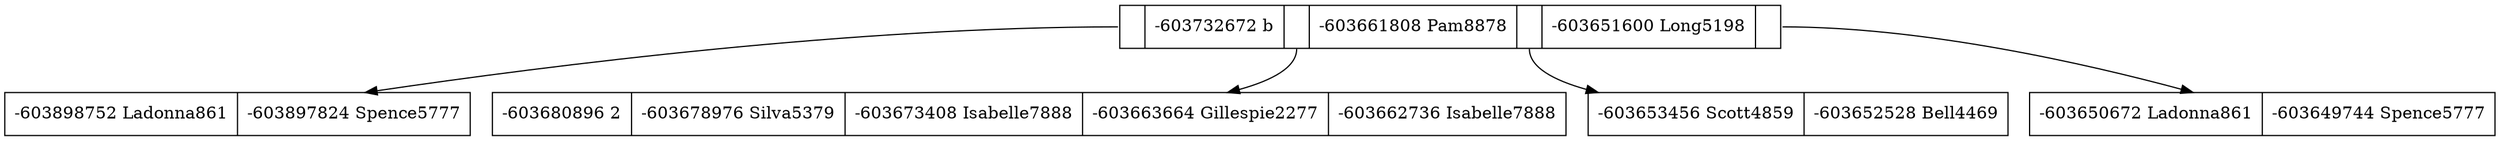 digraph G {
node[shape=record]
		//Agregar Nodos Rama
R0x7f9edc03c540[label="<C1>|-603732672 
 b|<C2>|-603661808 
 Pam8878|<C3>|-603651600 
 Long5198|<C4>"];
R0x7f9edc013c80[label="-603898752 
 Ladonna861|-603897824 
 Spence5777"];
R0x7f9edc048f80[label="-603680896 
 2|-603678976 
 Silva5379|-603673408 
 Isabelle7888|-603663664 
 Gillespie2277|-603662736 
 Isabelle7888"];
R0x7f9edc04fab0[label="-603653456 
 Scott4859|-603652528 
 Bell4469"];
R0x7f9edc050590[label="-603650672 
 Ladonna861|-603649744 
 Spence5777"];
		//Agregar conexiones
R0x7f9edc03c540:C1->R0x7f9edc013c80;
R0x7f9edc03c540:C2->R0x7f9edc048f80;
R0x7f9edc03c540:C3->R0x7f9edc04fab0;
R0x7f9edc03c540:C4->R0x7f9edc050590;
}